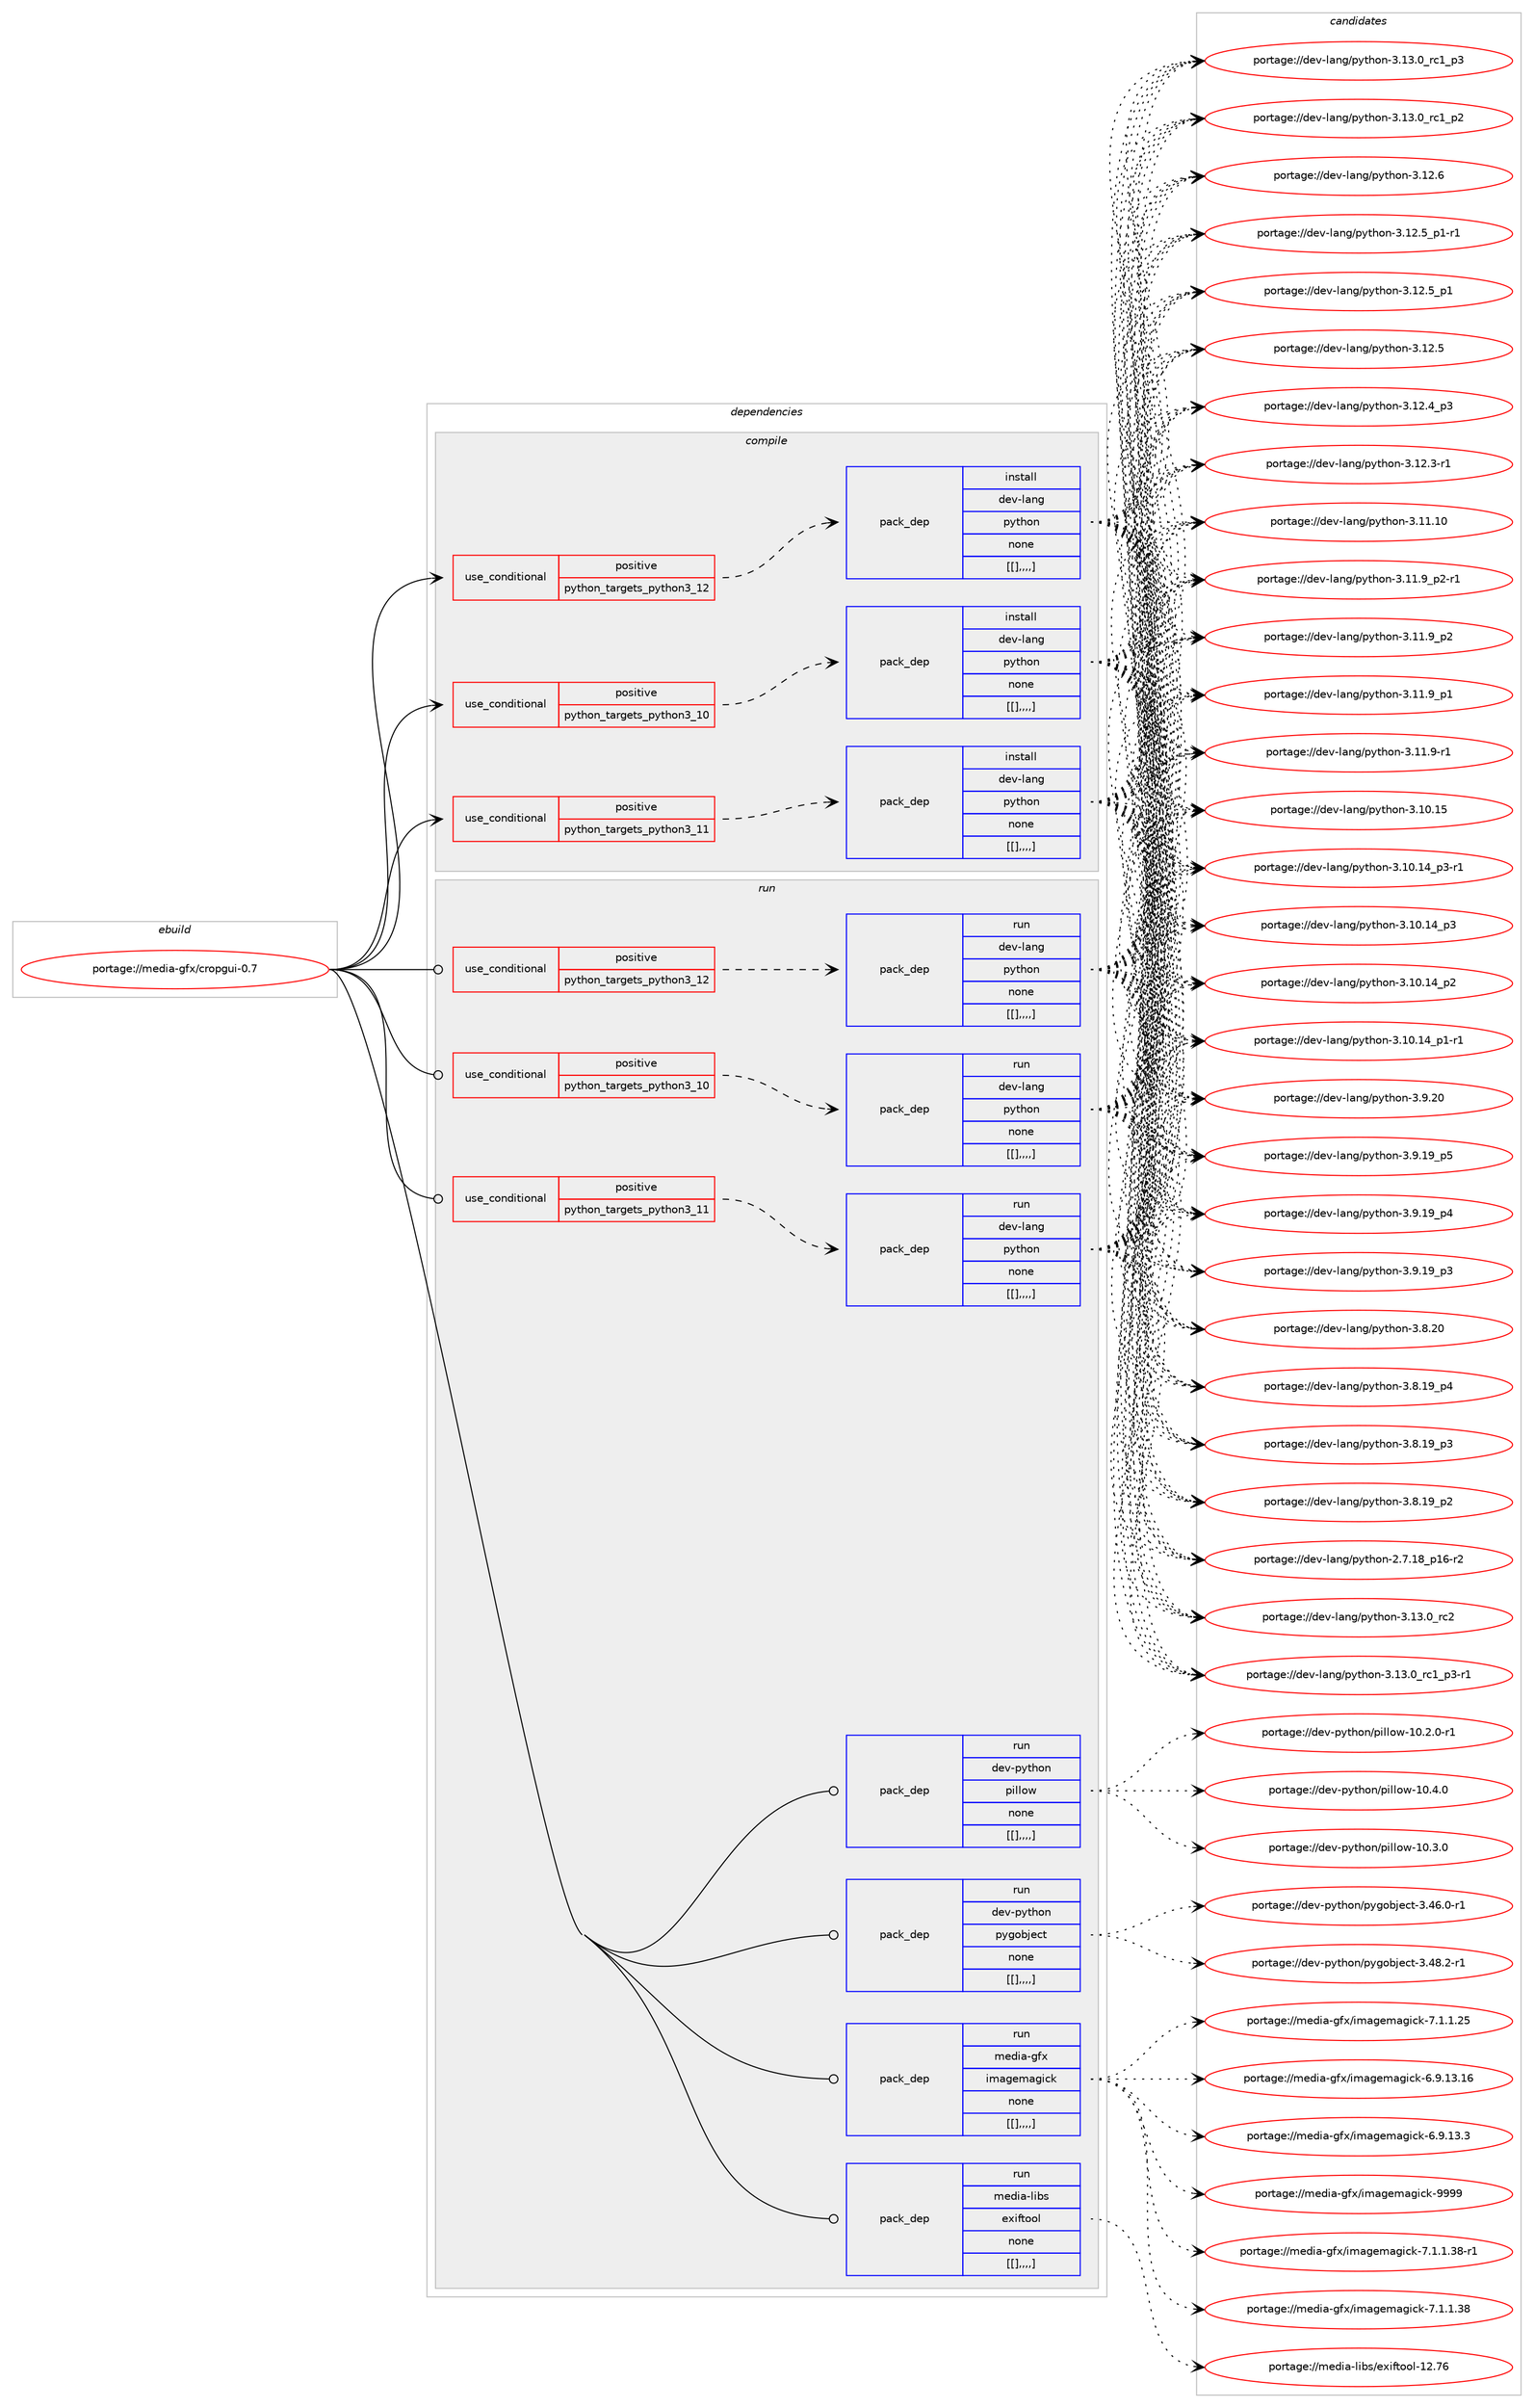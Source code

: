 digraph prolog {

# *************
# Graph options
# *************

newrank=true;
concentrate=true;
compound=true;
graph [rankdir=LR,fontname=Helvetica,fontsize=10,ranksep=1.5];#, ranksep=2.5, nodesep=0.2];
edge  [arrowhead=vee];
node  [fontname=Helvetica,fontsize=10];

# **********
# The ebuild
# **********

subgraph cluster_leftcol {
color=gray;
label=<<i>ebuild</i>>;
id [label="portage://media-gfx/cropgui-0.7", color=red, width=4, href="../media-gfx/cropgui-0.7.svg"];
}

# ****************
# The dependencies
# ****************

subgraph cluster_midcol {
color=gray;
label=<<i>dependencies</i>>;
subgraph cluster_compile {
fillcolor="#eeeeee";
style=filled;
label=<<i>compile</i>>;
subgraph cond74816 {
dependency300315 [label=<<TABLE BORDER="0" CELLBORDER="1" CELLSPACING="0" CELLPADDING="4"><TR><TD ROWSPAN="3" CELLPADDING="10">use_conditional</TD></TR><TR><TD>positive</TD></TR><TR><TD>python_targets_python3_10</TD></TR></TABLE>>, shape=none, color=red];
subgraph pack223018 {
dependency300316 [label=<<TABLE BORDER="0" CELLBORDER="1" CELLSPACING="0" CELLPADDING="4" WIDTH="220"><TR><TD ROWSPAN="6" CELLPADDING="30">pack_dep</TD></TR><TR><TD WIDTH="110">install</TD></TR><TR><TD>dev-lang</TD></TR><TR><TD>python</TD></TR><TR><TD>none</TD></TR><TR><TD>[[],,,,]</TD></TR></TABLE>>, shape=none, color=blue];
}
dependency300315:e -> dependency300316:w [weight=20,style="dashed",arrowhead="vee"];
}
id:e -> dependency300315:w [weight=20,style="solid",arrowhead="vee"];
subgraph cond74817 {
dependency300317 [label=<<TABLE BORDER="0" CELLBORDER="1" CELLSPACING="0" CELLPADDING="4"><TR><TD ROWSPAN="3" CELLPADDING="10">use_conditional</TD></TR><TR><TD>positive</TD></TR><TR><TD>python_targets_python3_11</TD></TR></TABLE>>, shape=none, color=red];
subgraph pack223019 {
dependency300318 [label=<<TABLE BORDER="0" CELLBORDER="1" CELLSPACING="0" CELLPADDING="4" WIDTH="220"><TR><TD ROWSPAN="6" CELLPADDING="30">pack_dep</TD></TR><TR><TD WIDTH="110">install</TD></TR><TR><TD>dev-lang</TD></TR><TR><TD>python</TD></TR><TR><TD>none</TD></TR><TR><TD>[[],,,,]</TD></TR></TABLE>>, shape=none, color=blue];
}
dependency300317:e -> dependency300318:w [weight=20,style="dashed",arrowhead="vee"];
}
id:e -> dependency300317:w [weight=20,style="solid",arrowhead="vee"];
subgraph cond74818 {
dependency300319 [label=<<TABLE BORDER="0" CELLBORDER="1" CELLSPACING="0" CELLPADDING="4"><TR><TD ROWSPAN="3" CELLPADDING="10">use_conditional</TD></TR><TR><TD>positive</TD></TR><TR><TD>python_targets_python3_12</TD></TR></TABLE>>, shape=none, color=red];
subgraph pack223020 {
dependency300320 [label=<<TABLE BORDER="0" CELLBORDER="1" CELLSPACING="0" CELLPADDING="4" WIDTH="220"><TR><TD ROWSPAN="6" CELLPADDING="30">pack_dep</TD></TR><TR><TD WIDTH="110">install</TD></TR><TR><TD>dev-lang</TD></TR><TR><TD>python</TD></TR><TR><TD>none</TD></TR><TR><TD>[[],,,,]</TD></TR></TABLE>>, shape=none, color=blue];
}
dependency300319:e -> dependency300320:w [weight=20,style="dashed",arrowhead="vee"];
}
id:e -> dependency300319:w [weight=20,style="solid",arrowhead="vee"];
}
subgraph cluster_compileandrun {
fillcolor="#eeeeee";
style=filled;
label=<<i>compile and run</i>>;
}
subgraph cluster_run {
fillcolor="#eeeeee";
style=filled;
label=<<i>run</i>>;
subgraph cond74819 {
dependency300321 [label=<<TABLE BORDER="0" CELLBORDER="1" CELLSPACING="0" CELLPADDING="4"><TR><TD ROWSPAN="3" CELLPADDING="10">use_conditional</TD></TR><TR><TD>positive</TD></TR><TR><TD>python_targets_python3_10</TD></TR></TABLE>>, shape=none, color=red];
subgraph pack223021 {
dependency300322 [label=<<TABLE BORDER="0" CELLBORDER="1" CELLSPACING="0" CELLPADDING="4" WIDTH="220"><TR><TD ROWSPAN="6" CELLPADDING="30">pack_dep</TD></TR><TR><TD WIDTH="110">run</TD></TR><TR><TD>dev-lang</TD></TR><TR><TD>python</TD></TR><TR><TD>none</TD></TR><TR><TD>[[],,,,]</TD></TR></TABLE>>, shape=none, color=blue];
}
dependency300321:e -> dependency300322:w [weight=20,style="dashed",arrowhead="vee"];
}
id:e -> dependency300321:w [weight=20,style="solid",arrowhead="odot"];
subgraph cond74820 {
dependency300323 [label=<<TABLE BORDER="0" CELLBORDER="1" CELLSPACING="0" CELLPADDING="4"><TR><TD ROWSPAN="3" CELLPADDING="10">use_conditional</TD></TR><TR><TD>positive</TD></TR><TR><TD>python_targets_python3_11</TD></TR></TABLE>>, shape=none, color=red];
subgraph pack223022 {
dependency300324 [label=<<TABLE BORDER="0" CELLBORDER="1" CELLSPACING="0" CELLPADDING="4" WIDTH="220"><TR><TD ROWSPAN="6" CELLPADDING="30">pack_dep</TD></TR><TR><TD WIDTH="110">run</TD></TR><TR><TD>dev-lang</TD></TR><TR><TD>python</TD></TR><TR><TD>none</TD></TR><TR><TD>[[],,,,]</TD></TR></TABLE>>, shape=none, color=blue];
}
dependency300323:e -> dependency300324:w [weight=20,style="dashed",arrowhead="vee"];
}
id:e -> dependency300323:w [weight=20,style="solid",arrowhead="odot"];
subgraph cond74821 {
dependency300325 [label=<<TABLE BORDER="0" CELLBORDER="1" CELLSPACING="0" CELLPADDING="4"><TR><TD ROWSPAN="3" CELLPADDING="10">use_conditional</TD></TR><TR><TD>positive</TD></TR><TR><TD>python_targets_python3_12</TD></TR></TABLE>>, shape=none, color=red];
subgraph pack223023 {
dependency300326 [label=<<TABLE BORDER="0" CELLBORDER="1" CELLSPACING="0" CELLPADDING="4" WIDTH="220"><TR><TD ROWSPAN="6" CELLPADDING="30">pack_dep</TD></TR><TR><TD WIDTH="110">run</TD></TR><TR><TD>dev-lang</TD></TR><TR><TD>python</TD></TR><TR><TD>none</TD></TR><TR><TD>[[],,,,]</TD></TR></TABLE>>, shape=none, color=blue];
}
dependency300325:e -> dependency300326:w [weight=20,style="dashed",arrowhead="vee"];
}
id:e -> dependency300325:w [weight=20,style="solid",arrowhead="odot"];
subgraph pack223024 {
dependency300327 [label=<<TABLE BORDER="0" CELLBORDER="1" CELLSPACING="0" CELLPADDING="4" WIDTH="220"><TR><TD ROWSPAN="6" CELLPADDING="30">pack_dep</TD></TR><TR><TD WIDTH="110">run</TD></TR><TR><TD>dev-python</TD></TR><TR><TD>pillow</TD></TR><TR><TD>none</TD></TR><TR><TD>[[],,,,]</TD></TR></TABLE>>, shape=none, color=blue];
}
id:e -> dependency300327:w [weight=20,style="solid",arrowhead="odot"];
subgraph pack223025 {
dependency300328 [label=<<TABLE BORDER="0" CELLBORDER="1" CELLSPACING="0" CELLPADDING="4" WIDTH="220"><TR><TD ROWSPAN="6" CELLPADDING="30">pack_dep</TD></TR><TR><TD WIDTH="110">run</TD></TR><TR><TD>dev-python</TD></TR><TR><TD>pygobject</TD></TR><TR><TD>none</TD></TR><TR><TD>[[],,,,]</TD></TR></TABLE>>, shape=none, color=blue];
}
id:e -> dependency300328:w [weight=20,style="solid",arrowhead="odot"];
subgraph pack223026 {
dependency300329 [label=<<TABLE BORDER="0" CELLBORDER="1" CELLSPACING="0" CELLPADDING="4" WIDTH="220"><TR><TD ROWSPAN="6" CELLPADDING="30">pack_dep</TD></TR><TR><TD WIDTH="110">run</TD></TR><TR><TD>media-gfx</TD></TR><TR><TD>imagemagick</TD></TR><TR><TD>none</TD></TR><TR><TD>[[],,,,]</TD></TR></TABLE>>, shape=none, color=blue];
}
id:e -> dependency300329:w [weight=20,style="solid",arrowhead="odot"];
subgraph pack223027 {
dependency300330 [label=<<TABLE BORDER="0" CELLBORDER="1" CELLSPACING="0" CELLPADDING="4" WIDTH="220"><TR><TD ROWSPAN="6" CELLPADDING="30">pack_dep</TD></TR><TR><TD WIDTH="110">run</TD></TR><TR><TD>media-libs</TD></TR><TR><TD>exiftool</TD></TR><TR><TD>none</TD></TR><TR><TD>[[],,,,]</TD></TR></TABLE>>, shape=none, color=blue];
}
id:e -> dependency300330:w [weight=20,style="solid",arrowhead="odot"];
}
}

# **************
# The candidates
# **************

subgraph cluster_choices {
rank=same;
color=gray;
label=<<i>candidates</i>>;

subgraph choice223018 {
color=black;
nodesep=1;
choice10010111845108971101034711212111610411111045514649514648951149950 [label="portage://dev-lang/python-3.13.0_rc2", color=red, width=4,href="../dev-lang/python-3.13.0_rc2.svg"];
choice1001011184510897110103471121211161041111104551464951464895114994995112514511449 [label="portage://dev-lang/python-3.13.0_rc1_p3-r1", color=red, width=4,href="../dev-lang/python-3.13.0_rc1_p3-r1.svg"];
choice100101118451089711010347112121116104111110455146495146489511499499511251 [label="portage://dev-lang/python-3.13.0_rc1_p3", color=red, width=4,href="../dev-lang/python-3.13.0_rc1_p3.svg"];
choice100101118451089711010347112121116104111110455146495146489511499499511250 [label="portage://dev-lang/python-3.13.0_rc1_p2", color=red, width=4,href="../dev-lang/python-3.13.0_rc1_p2.svg"];
choice10010111845108971101034711212111610411111045514649504654 [label="portage://dev-lang/python-3.12.6", color=red, width=4,href="../dev-lang/python-3.12.6.svg"];
choice1001011184510897110103471121211161041111104551464950465395112494511449 [label="portage://dev-lang/python-3.12.5_p1-r1", color=red, width=4,href="../dev-lang/python-3.12.5_p1-r1.svg"];
choice100101118451089711010347112121116104111110455146495046539511249 [label="portage://dev-lang/python-3.12.5_p1", color=red, width=4,href="../dev-lang/python-3.12.5_p1.svg"];
choice10010111845108971101034711212111610411111045514649504653 [label="portage://dev-lang/python-3.12.5", color=red, width=4,href="../dev-lang/python-3.12.5.svg"];
choice100101118451089711010347112121116104111110455146495046529511251 [label="portage://dev-lang/python-3.12.4_p3", color=red, width=4,href="../dev-lang/python-3.12.4_p3.svg"];
choice100101118451089711010347112121116104111110455146495046514511449 [label="portage://dev-lang/python-3.12.3-r1", color=red, width=4,href="../dev-lang/python-3.12.3-r1.svg"];
choice1001011184510897110103471121211161041111104551464949464948 [label="portage://dev-lang/python-3.11.10", color=red, width=4,href="../dev-lang/python-3.11.10.svg"];
choice1001011184510897110103471121211161041111104551464949465795112504511449 [label="portage://dev-lang/python-3.11.9_p2-r1", color=red, width=4,href="../dev-lang/python-3.11.9_p2-r1.svg"];
choice100101118451089711010347112121116104111110455146494946579511250 [label="portage://dev-lang/python-3.11.9_p2", color=red, width=4,href="../dev-lang/python-3.11.9_p2.svg"];
choice100101118451089711010347112121116104111110455146494946579511249 [label="portage://dev-lang/python-3.11.9_p1", color=red, width=4,href="../dev-lang/python-3.11.9_p1.svg"];
choice100101118451089711010347112121116104111110455146494946574511449 [label="portage://dev-lang/python-3.11.9-r1", color=red, width=4,href="../dev-lang/python-3.11.9-r1.svg"];
choice1001011184510897110103471121211161041111104551464948464953 [label="portage://dev-lang/python-3.10.15", color=red, width=4,href="../dev-lang/python-3.10.15.svg"];
choice100101118451089711010347112121116104111110455146494846495295112514511449 [label="portage://dev-lang/python-3.10.14_p3-r1", color=red, width=4,href="../dev-lang/python-3.10.14_p3-r1.svg"];
choice10010111845108971101034711212111610411111045514649484649529511251 [label="portage://dev-lang/python-3.10.14_p3", color=red, width=4,href="../dev-lang/python-3.10.14_p3.svg"];
choice10010111845108971101034711212111610411111045514649484649529511250 [label="portage://dev-lang/python-3.10.14_p2", color=red, width=4,href="../dev-lang/python-3.10.14_p2.svg"];
choice100101118451089711010347112121116104111110455146494846495295112494511449 [label="portage://dev-lang/python-3.10.14_p1-r1", color=red, width=4,href="../dev-lang/python-3.10.14_p1-r1.svg"];
choice10010111845108971101034711212111610411111045514657465048 [label="portage://dev-lang/python-3.9.20", color=red, width=4,href="../dev-lang/python-3.9.20.svg"];
choice100101118451089711010347112121116104111110455146574649579511253 [label="portage://dev-lang/python-3.9.19_p5", color=red, width=4,href="../dev-lang/python-3.9.19_p5.svg"];
choice100101118451089711010347112121116104111110455146574649579511252 [label="portage://dev-lang/python-3.9.19_p4", color=red, width=4,href="../dev-lang/python-3.9.19_p4.svg"];
choice100101118451089711010347112121116104111110455146574649579511251 [label="portage://dev-lang/python-3.9.19_p3", color=red, width=4,href="../dev-lang/python-3.9.19_p3.svg"];
choice10010111845108971101034711212111610411111045514656465048 [label="portage://dev-lang/python-3.8.20", color=red, width=4,href="../dev-lang/python-3.8.20.svg"];
choice100101118451089711010347112121116104111110455146564649579511252 [label="portage://dev-lang/python-3.8.19_p4", color=red, width=4,href="../dev-lang/python-3.8.19_p4.svg"];
choice100101118451089711010347112121116104111110455146564649579511251 [label="portage://dev-lang/python-3.8.19_p3", color=red, width=4,href="../dev-lang/python-3.8.19_p3.svg"];
choice100101118451089711010347112121116104111110455146564649579511250 [label="portage://dev-lang/python-3.8.19_p2", color=red, width=4,href="../dev-lang/python-3.8.19_p2.svg"];
choice100101118451089711010347112121116104111110455046554649569511249544511450 [label="portage://dev-lang/python-2.7.18_p16-r2", color=red, width=4,href="../dev-lang/python-2.7.18_p16-r2.svg"];
dependency300316:e -> choice10010111845108971101034711212111610411111045514649514648951149950:w [style=dotted,weight="100"];
dependency300316:e -> choice1001011184510897110103471121211161041111104551464951464895114994995112514511449:w [style=dotted,weight="100"];
dependency300316:e -> choice100101118451089711010347112121116104111110455146495146489511499499511251:w [style=dotted,weight="100"];
dependency300316:e -> choice100101118451089711010347112121116104111110455146495146489511499499511250:w [style=dotted,weight="100"];
dependency300316:e -> choice10010111845108971101034711212111610411111045514649504654:w [style=dotted,weight="100"];
dependency300316:e -> choice1001011184510897110103471121211161041111104551464950465395112494511449:w [style=dotted,weight="100"];
dependency300316:e -> choice100101118451089711010347112121116104111110455146495046539511249:w [style=dotted,weight="100"];
dependency300316:e -> choice10010111845108971101034711212111610411111045514649504653:w [style=dotted,weight="100"];
dependency300316:e -> choice100101118451089711010347112121116104111110455146495046529511251:w [style=dotted,weight="100"];
dependency300316:e -> choice100101118451089711010347112121116104111110455146495046514511449:w [style=dotted,weight="100"];
dependency300316:e -> choice1001011184510897110103471121211161041111104551464949464948:w [style=dotted,weight="100"];
dependency300316:e -> choice1001011184510897110103471121211161041111104551464949465795112504511449:w [style=dotted,weight="100"];
dependency300316:e -> choice100101118451089711010347112121116104111110455146494946579511250:w [style=dotted,weight="100"];
dependency300316:e -> choice100101118451089711010347112121116104111110455146494946579511249:w [style=dotted,weight="100"];
dependency300316:e -> choice100101118451089711010347112121116104111110455146494946574511449:w [style=dotted,weight="100"];
dependency300316:e -> choice1001011184510897110103471121211161041111104551464948464953:w [style=dotted,weight="100"];
dependency300316:e -> choice100101118451089711010347112121116104111110455146494846495295112514511449:w [style=dotted,weight="100"];
dependency300316:e -> choice10010111845108971101034711212111610411111045514649484649529511251:w [style=dotted,weight="100"];
dependency300316:e -> choice10010111845108971101034711212111610411111045514649484649529511250:w [style=dotted,weight="100"];
dependency300316:e -> choice100101118451089711010347112121116104111110455146494846495295112494511449:w [style=dotted,weight="100"];
dependency300316:e -> choice10010111845108971101034711212111610411111045514657465048:w [style=dotted,weight="100"];
dependency300316:e -> choice100101118451089711010347112121116104111110455146574649579511253:w [style=dotted,weight="100"];
dependency300316:e -> choice100101118451089711010347112121116104111110455146574649579511252:w [style=dotted,weight="100"];
dependency300316:e -> choice100101118451089711010347112121116104111110455146574649579511251:w [style=dotted,weight="100"];
dependency300316:e -> choice10010111845108971101034711212111610411111045514656465048:w [style=dotted,weight="100"];
dependency300316:e -> choice100101118451089711010347112121116104111110455146564649579511252:w [style=dotted,weight="100"];
dependency300316:e -> choice100101118451089711010347112121116104111110455146564649579511251:w [style=dotted,weight="100"];
dependency300316:e -> choice100101118451089711010347112121116104111110455146564649579511250:w [style=dotted,weight="100"];
dependency300316:e -> choice100101118451089711010347112121116104111110455046554649569511249544511450:w [style=dotted,weight="100"];
}
subgraph choice223019 {
color=black;
nodesep=1;
choice10010111845108971101034711212111610411111045514649514648951149950 [label="portage://dev-lang/python-3.13.0_rc2", color=red, width=4,href="../dev-lang/python-3.13.0_rc2.svg"];
choice1001011184510897110103471121211161041111104551464951464895114994995112514511449 [label="portage://dev-lang/python-3.13.0_rc1_p3-r1", color=red, width=4,href="../dev-lang/python-3.13.0_rc1_p3-r1.svg"];
choice100101118451089711010347112121116104111110455146495146489511499499511251 [label="portage://dev-lang/python-3.13.0_rc1_p3", color=red, width=4,href="../dev-lang/python-3.13.0_rc1_p3.svg"];
choice100101118451089711010347112121116104111110455146495146489511499499511250 [label="portage://dev-lang/python-3.13.0_rc1_p2", color=red, width=4,href="../dev-lang/python-3.13.0_rc1_p2.svg"];
choice10010111845108971101034711212111610411111045514649504654 [label="portage://dev-lang/python-3.12.6", color=red, width=4,href="../dev-lang/python-3.12.6.svg"];
choice1001011184510897110103471121211161041111104551464950465395112494511449 [label="portage://dev-lang/python-3.12.5_p1-r1", color=red, width=4,href="../dev-lang/python-3.12.5_p1-r1.svg"];
choice100101118451089711010347112121116104111110455146495046539511249 [label="portage://dev-lang/python-3.12.5_p1", color=red, width=4,href="../dev-lang/python-3.12.5_p1.svg"];
choice10010111845108971101034711212111610411111045514649504653 [label="portage://dev-lang/python-3.12.5", color=red, width=4,href="../dev-lang/python-3.12.5.svg"];
choice100101118451089711010347112121116104111110455146495046529511251 [label="portage://dev-lang/python-3.12.4_p3", color=red, width=4,href="../dev-lang/python-3.12.4_p3.svg"];
choice100101118451089711010347112121116104111110455146495046514511449 [label="portage://dev-lang/python-3.12.3-r1", color=red, width=4,href="../dev-lang/python-3.12.3-r1.svg"];
choice1001011184510897110103471121211161041111104551464949464948 [label="portage://dev-lang/python-3.11.10", color=red, width=4,href="../dev-lang/python-3.11.10.svg"];
choice1001011184510897110103471121211161041111104551464949465795112504511449 [label="portage://dev-lang/python-3.11.9_p2-r1", color=red, width=4,href="../dev-lang/python-3.11.9_p2-r1.svg"];
choice100101118451089711010347112121116104111110455146494946579511250 [label="portage://dev-lang/python-3.11.9_p2", color=red, width=4,href="../dev-lang/python-3.11.9_p2.svg"];
choice100101118451089711010347112121116104111110455146494946579511249 [label="portage://dev-lang/python-3.11.9_p1", color=red, width=4,href="../dev-lang/python-3.11.9_p1.svg"];
choice100101118451089711010347112121116104111110455146494946574511449 [label="portage://dev-lang/python-3.11.9-r1", color=red, width=4,href="../dev-lang/python-3.11.9-r1.svg"];
choice1001011184510897110103471121211161041111104551464948464953 [label="portage://dev-lang/python-3.10.15", color=red, width=4,href="../dev-lang/python-3.10.15.svg"];
choice100101118451089711010347112121116104111110455146494846495295112514511449 [label="portage://dev-lang/python-3.10.14_p3-r1", color=red, width=4,href="../dev-lang/python-3.10.14_p3-r1.svg"];
choice10010111845108971101034711212111610411111045514649484649529511251 [label="portage://dev-lang/python-3.10.14_p3", color=red, width=4,href="../dev-lang/python-3.10.14_p3.svg"];
choice10010111845108971101034711212111610411111045514649484649529511250 [label="portage://dev-lang/python-3.10.14_p2", color=red, width=4,href="../dev-lang/python-3.10.14_p2.svg"];
choice100101118451089711010347112121116104111110455146494846495295112494511449 [label="portage://dev-lang/python-3.10.14_p1-r1", color=red, width=4,href="../dev-lang/python-3.10.14_p1-r1.svg"];
choice10010111845108971101034711212111610411111045514657465048 [label="portage://dev-lang/python-3.9.20", color=red, width=4,href="../dev-lang/python-3.9.20.svg"];
choice100101118451089711010347112121116104111110455146574649579511253 [label="portage://dev-lang/python-3.9.19_p5", color=red, width=4,href="../dev-lang/python-3.9.19_p5.svg"];
choice100101118451089711010347112121116104111110455146574649579511252 [label="portage://dev-lang/python-3.9.19_p4", color=red, width=4,href="../dev-lang/python-3.9.19_p4.svg"];
choice100101118451089711010347112121116104111110455146574649579511251 [label="portage://dev-lang/python-3.9.19_p3", color=red, width=4,href="../dev-lang/python-3.9.19_p3.svg"];
choice10010111845108971101034711212111610411111045514656465048 [label="portage://dev-lang/python-3.8.20", color=red, width=4,href="../dev-lang/python-3.8.20.svg"];
choice100101118451089711010347112121116104111110455146564649579511252 [label="portage://dev-lang/python-3.8.19_p4", color=red, width=4,href="../dev-lang/python-3.8.19_p4.svg"];
choice100101118451089711010347112121116104111110455146564649579511251 [label="portage://dev-lang/python-3.8.19_p3", color=red, width=4,href="../dev-lang/python-3.8.19_p3.svg"];
choice100101118451089711010347112121116104111110455146564649579511250 [label="portage://dev-lang/python-3.8.19_p2", color=red, width=4,href="../dev-lang/python-3.8.19_p2.svg"];
choice100101118451089711010347112121116104111110455046554649569511249544511450 [label="portage://dev-lang/python-2.7.18_p16-r2", color=red, width=4,href="../dev-lang/python-2.7.18_p16-r2.svg"];
dependency300318:e -> choice10010111845108971101034711212111610411111045514649514648951149950:w [style=dotted,weight="100"];
dependency300318:e -> choice1001011184510897110103471121211161041111104551464951464895114994995112514511449:w [style=dotted,weight="100"];
dependency300318:e -> choice100101118451089711010347112121116104111110455146495146489511499499511251:w [style=dotted,weight="100"];
dependency300318:e -> choice100101118451089711010347112121116104111110455146495146489511499499511250:w [style=dotted,weight="100"];
dependency300318:e -> choice10010111845108971101034711212111610411111045514649504654:w [style=dotted,weight="100"];
dependency300318:e -> choice1001011184510897110103471121211161041111104551464950465395112494511449:w [style=dotted,weight="100"];
dependency300318:e -> choice100101118451089711010347112121116104111110455146495046539511249:w [style=dotted,weight="100"];
dependency300318:e -> choice10010111845108971101034711212111610411111045514649504653:w [style=dotted,weight="100"];
dependency300318:e -> choice100101118451089711010347112121116104111110455146495046529511251:w [style=dotted,weight="100"];
dependency300318:e -> choice100101118451089711010347112121116104111110455146495046514511449:w [style=dotted,weight="100"];
dependency300318:e -> choice1001011184510897110103471121211161041111104551464949464948:w [style=dotted,weight="100"];
dependency300318:e -> choice1001011184510897110103471121211161041111104551464949465795112504511449:w [style=dotted,weight="100"];
dependency300318:e -> choice100101118451089711010347112121116104111110455146494946579511250:w [style=dotted,weight="100"];
dependency300318:e -> choice100101118451089711010347112121116104111110455146494946579511249:w [style=dotted,weight="100"];
dependency300318:e -> choice100101118451089711010347112121116104111110455146494946574511449:w [style=dotted,weight="100"];
dependency300318:e -> choice1001011184510897110103471121211161041111104551464948464953:w [style=dotted,weight="100"];
dependency300318:e -> choice100101118451089711010347112121116104111110455146494846495295112514511449:w [style=dotted,weight="100"];
dependency300318:e -> choice10010111845108971101034711212111610411111045514649484649529511251:w [style=dotted,weight="100"];
dependency300318:e -> choice10010111845108971101034711212111610411111045514649484649529511250:w [style=dotted,weight="100"];
dependency300318:e -> choice100101118451089711010347112121116104111110455146494846495295112494511449:w [style=dotted,weight="100"];
dependency300318:e -> choice10010111845108971101034711212111610411111045514657465048:w [style=dotted,weight="100"];
dependency300318:e -> choice100101118451089711010347112121116104111110455146574649579511253:w [style=dotted,weight="100"];
dependency300318:e -> choice100101118451089711010347112121116104111110455146574649579511252:w [style=dotted,weight="100"];
dependency300318:e -> choice100101118451089711010347112121116104111110455146574649579511251:w [style=dotted,weight="100"];
dependency300318:e -> choice10010111845108971101034711212111610411111045514656465048:w [style=dotted,weight="100"];
dependency300318:e -> choice100101118451089711010347112121116104111110455146564649579511252:w [style=dotted,weight="100"];
dependency300318:e -> choice100101118451089711010347112121116104111110455146564649579511251:w [style=dotted,weight="100"];
dependency300318:e -> choice100101118451089711010347112121116104111110455146564649579511250:w [style=dotted,weight="100"];
dependency300318:e -> choice100101118451089711010347112121116104111110455046554649569511249544511450:w [style=dotted,weight="100"];
}
subgraph choice223020 {
color=black;
nodesep=1;
choice10010111845108971101034711212111610411111045514649514648951149950 [label="portage://dev-lang/python-3.13.0_rc2", color=red, width=4,href="../dev-lang/python-3.13.0_rc2.svg"];
choice1001011184510897110103471121211161041111104551464951464895114994995112514511449 [label="portage://dev-lang/python-3.13.0_rc1_p3-r1", color=red, width=4,href="../dev-lang/python-3.13.0_rc1_p3-r1.svg"];
choice100101118451089711010347112121116104111110455146495146489511499499511251 [label="portage://dev-lang/python-3.13.0_rc1_p3", color=red, width=4,href="../dev-lang/python-3.13.0_rc1_p3.svg"];
choice100101118451089711010347112121116104111110455146495146489511499499511250 [label="portage://dev-lang/python-3.13.0_rc1_p2", color=red, width=4,href="../dev-lang/python-3.13.0_rc1_p2.svg"];
choice10010111845108971101034711212111610411111045514649504654 [label="portage://dev-lang/python-3.12.6", color=red, width=4,href="../dev-lang/python-3.12.6.svg"];
choice1001011184510897110103471121211161041111104551464950465395112494511449 [label="portage://dev-lang/python-3.12.5_p1-r1", color=red, width=4,href="../dev-lang/python-3.12.5_p1-r1.svg"];
choice100101118451089711010347112121116104111110455146495046539511249 [label="portage://dev-lang/python-3.12.5_p1", color=red, width=4,href="../dev-lang/python-3.12.5_p1.svg"];
choice10010111845108971101034711212111610411111045514649504653 [label="portage://dev-lang/python-3.12.5", color=red, width=4,href="../dev-lang/python-3.12.5.svg"];
choice100101118451089711010347112121116104111110455146495046529511251 [label="portage://dev-lang/python-3.12.4_p3", color=red, width=4,href="../dev-lang/python-3.12.4_p3.svg"];
choice100101118451089711010347112121116104111110455146495046514511449 [label="portage://dev-lang/python-3.12.3-r1", color=red, width=4,href="../dev-lang/python-3.12.3-r1.svg"];
choice1001011184510897110103471121211161041111104551464949464948 [label="portage://dev-lang/python-3.11.10", color=red, width=4,href="../dev-lang/python-3.11.10.svg"];
choice1001011184510897110103471121211161041111104551464949465795112504511449 [label="portage://dev-lang/python-3.11.9_p2-r1", color=red, width=4,href="../dev-lang/python-3.11.9_p2-r1.svg"];
choice100101118451089711010347112121116104111110455146494946579511250 [label="portage://dev-lang/python-3.11.9_p2", color=red, width=4,href="../dev-lang/python-3.11.9_p2.svg"];
choice100101118451089711010347112121116104111110455146494946579511249 [label="portage://dev-lang/python-3.11.9_p1", color=red, width=4,href="../dev-lang/python-3.11.9_p1.svg"];
choice100101118451089711010347112121116104111110455146494946574511449 [label="portage://dev-lang/python-3.11.9-r1", color=red, width=4,href="../dev-lang/python-3.11.9-r1.svg"];
choice1001011184510897110103471121211161041111104551464948464953 [label="portage://dev-lang/python-3.10.15", color=red, width=4,href="../dev-lang/python-3.10.15.svg"];
choice100101118451089711010347112121116104111110455146494846495295112514511449 [label="portage://dev-lang/python-3.10.14_p3-r1", color=red, width=4,href="../dev-lang/python-3.10.14_p3-r1.svg"];
choice10010111845108971101034711212111610411111045514649484649529511251 [label="portage://dev-lang/python-3.10.14_p3", color=red, width=4,href="../dev-lang/python-3.10.14_p3.svg"];
choice10010111845108971101034711212111610411111045514649484649529511250 [label="portage://dev-lang/python-3.10.14_p2", color=red, width=4,href="../dev-lang/python-3.10.14_p2.svg"];
choice100101118451089711010347112121116104111110455146494846495295112494511449 [label="portage://dev-lang/python-3.10.14_p1-r1", color=red, width=4,href="../dev-lang/python-3.10.14_p1-r1.svg"];
choice10010111845108971101034711212111610411111045514657465048 [label="portage://dev-lang/python-3.9.20", color=red, width=4,href="../dev-lang/python-3.9.20.svg"];
choice100101118451089711010347112121116104111110455146574649579511253 [label="portage://dev-lang/python-3.9.19_p5", color=red, width=4,href="../dev-lang/python-3.9.19_p5.svg"];
choice100101118451089711010347112121116104111110455146574649579511252 [label="portage://dev-lang/python-3.9.19_p4", color=red, width=4,href="../dev-lang/python-3.9.19_p4.svg"];
choice100101118451089711010347112121116104111110455146574649579511251 [label="portage://dev-lang/python-3.9.19_p3", color=red, width=4,href="../dev-lang/python-3.9.19_p3.svg"];
choice10010111845108971101034711212111610411111045514656465048 [label="portage://dev-lang/python-3.8.20", color=red, width=4,href="../dev-lang/python-3.8.20.svg"];
choice100101118451089711010347112121116104111110455146564649579511252 [label="portage://dev-lang/python-3.8.19_p4", color=red, width=4,href="../dev-lang/python-3.8.19_p4.svg"];
choice100101118451089711010347112121116104111110455146564649579511251 [label="portage://dev-lang/python-3.8.19_p3", color=red, width=4,href="../dev-lang/python-3.8.19_p3.svg"];
choice100101118451089711010347112121116104111110455146564649579511250 [label="portage://dev-lang/python-3.8.19_p2", color=red, width=4,href="../dev-lang/python-3.8.19_p2.svg"];
choice100101118451089711010347112121116104111110455046554649569511249544511450 [label="portage://dev-lang/python-2.7.18_p16-r2", color=red, width=4,href="../dev-lang/python-2.7.18_p16-r2.svg"];
dependency300320:e -> choice10010111845108971101034711212111610411111045514649514648951149950:w [style=dotted,weight="100"];
dependency300320:e -> choice1001011184510897110103471121211161041111104551464951464895114994995112514511449:w [style=dotted,weight="100"];
dependency300320:e -> choice100101118451089711010347112121116104111110455146495146489511499499511251:w [style=dotted,weight="100"];
dependency300320:e -> choice100101118451089711010347112121116104111110455146495146489511499499511250:w [style=dotted,weight="100"];
dependency300320:e -> choice10010111845108971101034711212111610411111045514649504654:w [style=dotted,weight="100"];
dependency300320:e -> choice1001011184510897110103471121211161041111104551464950465395112494511449:w [style=dotted,weight="100"];
dependency300320:e -> choice100101118451089711010347112121116104111110455146495046539511249:w [style=dotted,weight="100"];
dependency300320:e -> choice10010111845108971101034711212111610411111045514649504653:w [style=dotted,weight="100"];
dependency300320:e -> choice100101118451089711010347112121116104111110455146495046529511251:w [style=dotted,weight="100"];
dependency300320:e -> choice100101118451089711010347112121116104111110455146495046514511449:w [style=dotted,weight="100"];
dependency300320:e -> choice1001011184510897110103471121211161041111104551464949464948:w [style=dotted,weight="100"];
dependency300320:e -> choice1001011184510897110103471121211161041111104551464949465795112504511449:w [style=dotted,weight="100"];
dependency300320:e -> choice100101118451089711010347112121116104111110455146494946579511250:w [style=dotted,weight="100"];
dependency300320:e -> choice100101118451089711010347112121116104111110455146494946579511249:w [style=dotted,weight="100"];
dependency300320:e -> choice100101118451089711010347112121116104111110455146494946574511449:w [style=dotted,weight="100"];
dependency300320:e -> choice1001011184510897110103471121211161041111104551464948464953:w [style=dotted,weight="100"];
dependency300320:e -> choice100101118451089711010347112121116104111110455146494846495295112514511449:w [style=dotted,weight="100"];
dependency300320:e -> choice10010111845108971101034711212111610411111045514649484649529511251:w [style=dotted,weight="100"];
dependency300320:e -> choice10010111845108971101034711212111610411111045514649484649529511250:w [style=dotted,weight="100"];
dependency300320:e -> choice100101118451089711010347112121116104111110455146494846495295112494511449:w [style=dotted,weight="100"];
dependency300320:e -> choice10010111845108971101034711212111610411111045514657465048:w [style=dotted,weight="100"];
dependency300320:e -> choice100101118451089711010347112121116104111110455146574649579511253:w [style=dotted,weight="100"];
dependency300320:e -> choice100101118451089711010347112121116104111110455146574649579511252:w [style=dotted,weight="100"];
dependency300320:e -> choice100101118451089711010347112121116104111110455146574649579511251:w [style=dotted,weight="100"];
dependency300320:e -> choice10010111845108971101034711212111610411111045514656465048:w [style=dotted,weight="100"];
dependency300320:e -> choice100101118451089711010347112121116104111110455146564649579511252:w [style=dotted,weight="100"];
dependency300320:e -> choice100101118451089711010347112121116104111110455146564649579511251:w [style=dotted,weight="100"];
dependency300320:e -> choice100101118451089711010347112121116104111110455146564649579511250:w [style=dotted,weight="100"];
dependency300320:e -> choice100101118451089711010347112121116104111110455046554649569511249544511450:w [style=dotted,weight="100"];
}
subgraph choice223021 {
color=black;
nodesep=1;
choice10010111845108971101034711212111610411111045514649514648951149950 [label="portage://dev-lang/python-3.13.0_rc2", color=red, width=4,href="../dev-lang/python-3.13.0_rc2.svg"];
choice1001011184510897110103471121211161041111104551464951464895114994995112514511449 [label="portage://dev-lang/python-3.13.0_rc1_p3-r1", color=red, width=4,href="../dev-lang/python-3.13.0_rc1_p3-r1.svg"];
choice100101118451089711010347112121116104111110455146495146489511499499511251 [label="portage://dev-lang/python-3.13.0_rc1_p3", color=red, width=4,href="../dev-lang/python-3.13.0_rc1_p3.svg"];
choice100101118451089711010347112121116104111110455146495146489511499499511250 [label="portage://dev-lang/python-3.13.0_rc1_p2", color=red, width=4,href="../dev-lang/python-3.13.0_rc1_p2.svg"];
choice10010111845108971101034711212111610411111045514649504654 [label="portage://dev-lang/python-3.12.6", color=red, width=4,href="../dev-lang/python-3.12.6.svg"];
choice1001011184510897110103471121211161041111104551464950465395112494511449 [label="portage://dev-lang/python-3.12.5_p1-r1", color=red, width=4,href="../dev-lang/python-3.12.5_p1-r1.svg"];
choice100101118451089711010347112121116104111110455146495046539511249 [label="portage://dev-lang/python-3.12.5_p1", color=red, width=4,href="../dev-lang/python-3.12.5_p1.svg"];
choice10010111845108971101034711212111610411111045514649504653 [label="portage://dev-lang/python-3.12.5", color=red, width=4,href="../dev-lang/python-3.12.5.svg"];
choice100101118451089711010347112121116104111110455146495046529511251 [label="portage://dev-lang/python-3.12.4_p3", color=red, width=4,href="../dev-lang/python-3.12.4_p3.svg"];
choice100101118451089711010347112121116104111110455146495046514511449 [label="portage://dev-lang/python-3.12.3-r1", color=red, width=4,href="../dev-lang/python-3.12.3-r1.svg"];
choice1001011184510897110103471121211161041111104551464949464948 [label="portage://dev-lang/python-3.11.10", color=red, width=4,href="../dev-lang/python-3.11.10.svg"];
choice1001011184510897110103471121211161041111104551464949465795112504511449 [label="portage://dev-lang/python-3.11.9_p2-r1", color=red, width=4,href="../dev-lang/python-3.11.9_p2-r1.svg"];
choice100101118451089711010347112121116104111110455146494946579511250 [label="portage://dev-lang/python-3.11.9_p2", color=red, width=4,href="../dev-lang/python-3.11.9_p2.svg"];
choice100101118451089711010347112121116104111110455146494946579511249 [label="portage://dev-lang/python-3.11.9_p1", color=red, width=4,href="../dev-lang/python-3.11.9_p1.svg"];
choice100101118451089711010347112121116104111110455146494946574511449 [label="portage://dev-lang/python-3.11.9-r1", color=red, width=4,href="../dev-lang/python-3.11.9-r1.svg"];
choice1001011184510897110103471121211161041111104551464948464953 [label="portage://dev-lang/python-3.10.15", color=red, width=4,href="../dev-lang/python-3.10.15.svg"];
choice100101118451089711010347112121116104111110455146494846495295112514511449 [label="portage://dev-lang/python-3.10.14_p3-r1", color=red, width=4,href="../dev-lang/python-3.10.14_p3-r1.svg"];
choice10010111845108971101034711212111610411111045514649484649529511251 [label="portage://dev-lang/python-3.10.14_p3", color=red, width=4,href="../dev-lang/python-3.10.14_p3.svg"];
choice10010111845108971101034711212111610411111045514649484649529511250 [label="portage://dev-lang/python-3.10.14_p2", color=red, width=4,href="../dev-lang/python-3.10.14_p2.svg"];
choice100101118451089711010347112121116104111110455146494846495295112494511449 [label="portage://dev-lang/python-3.10.14_p1-r1", color=red, width=4,href="../dev-lang/python-3.10.14_p1-r1.svg"];
choice10010111845108971101034711212111610411111045514657465048 [label="portage://dev-lang/python-3.9.20", color=red, width=4,href="../dev-lang/python-3.9.20.svg"];
choice100101118451089711010347112121116104111110455146574649579511253 [label="portage://dev-lang/python-3.9.19_p5", color=red, width=4,href="../dev-lang/python-3.9.19_p5.svg"];
choice100101118451089711010347112121116104111110455146574649579511252 [label="portage://dev-lang/python-3.9.19_p4", color=red, width=4,href="../dev-lang/python-3.9.19_p4.svg"];
choice100101118451089711010347112121116104111110455146574649579511251 [label="portage://dev-lang/python-3.9.19_p3", color=red, width=4,href="../dev-lang/python-3.9.19_p3.svg"];
choice10010111845108971101034711212111610411111045514656465048 [label="portage://dev-lang/python-3.8.20", color=red, width=4,href="../dev-lang/python-3.8.20.svg"];
choice100101118451089711010347112121116104111110455146564649579511252 [label="portage://dev-lang/python-3.8.19_p4", color=red, width=4,href="../dev-lang/python-3.8.19_p4.svg"];
choice100101118451089711010347112121116104111110455146564649579511251 [label="portage://dev-lang/python-3.8.19_p3", color=red, width=4,href="../dev-lang/python-3.8.19_p3.svg"];
choice100101118451089711010347112121116104111110455146564649579511250 [label="portage://dev-lang/python-3.8.19_p2", color=red, width=4,href="../dev-lang/python-3.8.19_p2.svg"];
choice100101118451089711010347112121116104111110455046554649569511249544511450 [label="portage://dev-lang/python-2.7.18_p16-r2", color=red, width=4,href="../dev-lang/python-2.7.18_p16-r2.svg"];
dependency300322:e -> choice10010111845108971101034711212111610411111045514649514648951149950:w [style=dotted,weight="100"];
dependency300322:e -> choice1001011184510897110103471121211161041111104551464951464895114994995112514511449:w [style=dotted,weight="100"];
dependency300322:e -> choice100101118451089711010347112121116104111110455146495146489511499499511251:w [style=dotted,weight="100"];
dependency300322:e -> choice100101118451089711010347112121116104111110455146495146489511499499511250:w [style=dotted,weight="100"];
dependency300322:e -> choice10010111845108971101034711212111610411111045514649504654:w [style=dotted,weight="100"];
dependency300322:e -> choice1001011184510897110103471121211161041111104551464950465395112494511449:w [style=dotted,weight="100"];
dependency300322:e -> choice100101118451089711010347112121116104111110455146495046539511249:w [style=dotted,weight="100"];
dependency300322:e -> choice10010111845108971101034711212111610411111045514649504653:w [style=dotted,weight="100"];
dependency300322:e -> choice100101118451089711010347112121116104111110455146495046529511251:w [style=dotted,weight="100"];
dependency300322:e -> choice100101118451089711010347112121116104111110455146495046514511449:w [style=dotted,weight="100"];
dependency300322:e -> choice1001011184510897110103471121211161041111104551464949464948:w [style=dotted,weight="100"];
dependency300322:e -> choice1001011184510897110103471121211161041111104551464949465795112504511449:w [style=dotted,weight="100"];
dependency300322:e -> choice100101118451089711010347112121116104111110455146494946579511250:w [style=dotted,weight="100"];
dependency300322:e -> choice100101118451089711010347112121116104111110455146494946579511249:w [style=dotted,weight="100"];
dependency300322:e -> choice100101118451089711010347112121116104111110455146494946574511449:w [style=dotted,weight="100"];
dependency300322:e -> choice1001011184510897110103471121211161041111104551464948464953:w [style=dotted,weight="100"];
dependency300322:e -> choice100101118451089711010347112121116104111110455146494846495295112514511449:w [style=dotted,weight="100"];
dependency300322:e -> choice10010111845108971101034711212111610411111045514649484649529511251:w [style=dotted,weight="100"];
dependency300322:e -> choice10010111845108971101034711212111610411111045514649484649529511250:w [style=dotted,weight="100"];
dependency300322:e -> choice100101118451089711010347112121116104111110455146494846495295112494511449:w [style=dotted,weight="100"];
dependency300322:e -> choice10010111845108971101034711212111610411111045514657465048:w [style=dotted,weight="100"];
dependency300322:e -> choice100101118451089711010347112121116104111110455146574649579511253:w [style=dotted,weight="100"];
dependency300322:e -> choice100101118451089711010347112121116104111110455146574649579511252:w [style=dotted,weight="100"];
dependency300322:e -> choice100101118451089711010347112121116104111110455146574649579511251:w [style=dotted,weight="100"];
dependency300322:e -> choice10010111845108971101034711212111610411111045514656465048:w [style=dotted,weight="100"];
dependency300322:e -> choice100101118451089711010347112121116104111110455146564649579511252:w [style=dotted,weight="100"];
dependency300322:e -> choice100101118451089711010347112121116104111110455146564649579511251:w [style=dotted,weight="100"];
dependency300322:e -> choice100101118451089711010347112121116104111110455146564649579511250:w [style=dotted,weight="100"];
dependency300322:e -> choice100101118451089711010347112121116104111110455046554649569511249544511450:w [style=dotted,weight="100"];
}
subgraph choice223022 {
color=black;
nodesep=1;
choice10010111845108971101034711212111610411111045514649514648951149950 [label="portage://dev-lang/python-3.13.0_rc2", color=red, width=4,href="../dev-lang/python-3.13.0_rc2.svg"];
choice1001011184510897110103471121211161041111104551464951464895114994995112514511449 [label="portage://dev-lang/python-3.13.0_rc1_p3-r1", color=red, width=4,href="../dev-lang/python-3.13.0_rc1_p3-r1.svg"];
choice100101118451089711010347112121116104111110455146495146489511499499511251 [label="portage://dev-lang/python-3.13.0_rc1_p3", color=red, width=4,href="../dev-lang/python-3.13.0_rc1_p3.svg"];
choice100101118451089711010347112121116104111110455146495146489511499499511250 [label="portage://dev-lang/python-3.13.0_rc1_p2", color=red, width=4,href="../dev-lang/python-3.13.0_rc1_p2.svg"];
choice10010111845108971101034711212111610411111045514649504654 [label="portage://dev-lang/python-3.12.6", color=red, width=4,href="../dev-lang/python-3.12.6.svg"];
choice1001011184510897110103471121211161041111104551464950465395112494511449 [label="portage://dev-lang/python-3.12.5_p1-r1", color=red, width=4,href="../dev-lang/python-3.12.5_p1-r1.svg"];
choice100101118451089711010347112121116104111110455146495046539511249 [label="portage://dev-lang/python-3.12.5_p1", color=red, width=4,href="../dev-lang/python-3.12.5_p1.svg"];
choice10010111845108971101034711212111610411111045514649504653 [label="portage://dev-lang/python-3.12.5", color=red, width=4,href="../dev-lang/python-3.12.5.svg"];
choice100101118451089711010347112121116104111110455146495046529511251 [label="portage://dev-lang/python-3.12.4_p3", color=red, width=4,href="../dev-lang/python-3.12.4_p3.svg"];
choice100101118451089711010347112121116104111110455146495046514511449 [label="portage://dev-lang/python-3.12.3-r1", color=red, width=4,href="../dev-lang/python-3.12.3-r1.svg"];
choice1001011184510897110103471121211161041111104551464949464948 [label="portage://dev-lang/python-3.11.10", color=red, width=4,href="../dev-lang/python-3.11.10.svg"];
choice1001011184510897110103471121211161041111104551464949465795112504511449 [label="portage://dev-lang/python-3.11.9_p2-r1", color=red, width=4,href="../dev-lang/python-3.11.9_p2-r1.svg"];
choice100101118451089711010347112121116104111110455146494946579511250 [label="portage://dev-lang/python-3.11.9_p2", color=red, width=4,href="../dev-lang/python-3.11.9_p2.svg"];
choice100101118451089711010347112121116104111110455146494946579511249 [label="portage://dev-lang/python-3.11.9_p1", color=red, width=4,href="../dev-lang/python-3.11.9_p1.svg"];
choice100101118451089711010347112121116104111110455146494946574511449 [label="portage://dev-lang/python-3.11.9-r1", color=red, width=4,href="../dev-lang/python-3.11.9-r1.svg"];
choice1001011184510897110103471121211161041111104551464948464953 [label="portage://dev-lang/python-3.10.15", color=red, width=4,href="../dev-lang/python-3.10.15.svg"];
choice100101118451089711010347112121116104111110455146494846495295112514511449 [label="portage://dev-lang/python-3.10.14_p3-r1", color=red, width=4,href="../dev-lang/python-3.10.14_p3-r1.svg"];
choice10010111845108971101034711212111610411111045514649484649529511251 [label="portage://dev-lang/python-3.10.14_p3", color=red, width=4,href="../dev-lang/python-3.10.14_p3.svg"];
choice10010111845108971101034711212111610411111045514649484649529511250 [label="portage://dev-lang/python-3.10.14_p2", color=red, width=4,href="../dev-lang/python-3.10.14_p2.svg"];
choice100101118451089711010347112121116104111110455146494846495295112494511449 [label="portage://dev-lang/python-3.10.14_p1-r1", color=red, width=4,href="../dev-lang/python-3.10.14_p1-r1.svg"];
choice10010111845108971101034711212111610411111045514657465048 [label="portage://dev-lang/python-3.9.20", color=red, width=4,href="../dev-lang/python-3.9.20.svg"];
choice100101118451089711010347112121116104111110455146574649579511253 [label="portage://dev-lang/python-3.9.19_p5", color=red, width=4,href="../dev-lang/python-3.9.19_p5.svg"];
choice100101118451089711010347112121116104111110455146574649579511252 [label="portage://dev-lang/python-3.9.19_p4", color=red, width=4,href="../dev-lang/python-3.9.19_p4.svg"];
choice100101118451089711010347112121116104111110455146574649579511251 [label="portage://dev-lang/python-3.9.19_p3", color=red, width=4,href="../dev-lang/python-3.9.19_p3.svg"];
choice10010111845108971101034711212111610411111045514656465048 [label="portage://dev-lang/python-3.8.20", color=red, width=4,href="../dev-lang/python-3.8.20.svg"];
choice100101118451089711010347112121116104111110455146564649579511252 [label="portage://dev-lang/python-3.8.19_p4", color=red, width=4,href="../dev-lang/python-3.8.19_p4.svg"];
choice100101118451089711010347112121116104111110455146564649579511251 [label="portage://dev-lang/python-3.8.19_p3", color=red, width=4,href="../dev-lang/python-3.8.19_p3.svg"];
choice100101118451089711010347112121116104111110455146564649579511250 [label="portage://dev-lang/python-3.8.19_p2", color=red, width=4,href="../dev-lang/python-3.8.19_p2.svg"];
choice100101118451089711010347112121116104111110455046554649569511249544511450 [label="portage://dev-lang/python-2.7.18_p16-r2", color=red, width=4,href="../dev-lang/python-2.7.18_p16-r2.svg"];
dependency300324:e -> choice10010111845108971101034711212111610411111045514649514648951149950:w [style=dotted,weight="100"];
dependency300324:e -> choice1001011184510897110103471121211161041111104551464951464895114994995112514511449:w [style=dotted,weight="100"];
dependency300324:e -> choice100101118451089711010347112121116104111110455146495146489511499499511251:w [style=dotted,weight="100"];
dependency300324:e -> choice100101118451089711010347112121116104111110455146495146489511499499511250:w [style=dotted,weight="100"];
dependency300324:e -> choice10010111845108971101034711212111610411111045514649504654:w [style=dotted,weight="100"];
dependency300324:e -> choice1001011184510897110103471121211161041111104551464950465395112494511449:w [style=dotted,weight="100"];
dependency300324:e -> choice100101118451089711010347112121116104111110455146495046539511249:w [style=dotted,weight="100"];
dependency300324:e -> choice10010111845108971101034711212111610411111045514649504653:w [style=dotted,weight="100"];
dependency300324:e -> choice100101118451089711010347112121116104111110455146495046529511251:w [style=dotted,weight="100"];
dependency300324:e -> choice100101118451089711010347112121116104111110455146495046514511449:w [style=dotted,weight="100"];
dependency300324:e -> choice1001011184510897110103471121211161041111104551464949464948:w [style=dotted,weight="100"];
dependency300324:e -> choice1001011184510897110103471121211161041111104551464949465795112504511449:w [style=dotted,weight="100"];
dependency300324:e -> choice100101118451089711010347112121116104111110455146494946579511250:w [style=dotted,weight="100"];
dependency300324:e -> choice100101118451089711010347112121116104111110455146494946579511249:w [style=dotted,weight="100"];
dependency300324:e -> choice100101118451089711010347112121116104111110455146494946574511449:w [style=dotted,weight="100"];
dependency300324:e -> choice1001011184510897110103471121211161041111104551464948464953:w [style=dotted,weight="100"];
dependency300324:e -> choice100101118451089711010347112121116104111110455146494846495295112514511449:w [style=dotted,weight="100"];
dependency300324:e -> choice10010111845108971101034711212111610411111045514649484649529511251:w [style=dotted,weight="100"];
dependency300324:e -> choice10010111845108971101034711212111610411111045514649484649529511250:w [style=dotted,weight="100"];
dependency300324:e -> choice100101118451089711010347112121116104111110455146494846495295112494511449:w [style=dotted,weight="100"];
dependency300324:e -> choice10010111845108971101034711212111610411111045514657465048:w [style=dotted,weight="100"];
dependency300324:e -> choice100101118451089711010347112121116104111110455146574649579511253:w [style=dotted,weight="100"];
dependency300324:e -> choice100101118451089711010347112121116104111110455146574649579511252:w [style=dotted,weight="100"];
dependency300324:e -> choice100101118451089711010347112121116104111110455146574649579511251:w [style=dotted,weight="100"];
dependency300324:e -> choice10010111845108971101034711212111610411111045514656465048:w [style=dotted,weight="100"];
dependency300324:e -> choice100101118451089711010347112121116104111110455146564649579511252:w [style=dotted,weight="100"];
dependency300324:e -> choice100101118451089711010347112121116104111110455146564649579511251:w [style=dotted,weight="100"];
dependency300324:e -> choice100101118451089711010347112121116104111110455146564649579511250:w [style=dotted,weight="100"];
dependency300324:e -> choice100101118451089711010347112121116104111110455046554649569511249544511450:w [style=dotted,weight="100"];
}
subgraph choice223023 {
color=black;
nodesep=1;
choice10010111845108971101034711212111610411111045514649514648951149950 [label="portage://dev-lang/python-3.13.0_rc2", color=red, width=4,href="../dev-lang/python-3.13.0_rc2.svg"];
choice1001011184510897110103471121211161041111104551464951464895114994995112514511449 [label="portage://dev-lang/python-3.13.0_rc1_p3-r1", color=red, width=4,href="../dev-lang/python-3.13.0_rc1_p3-r1.svg"];
choice100101118451089711010347112121116104111110455146495146489511499499511251 [label="portage://dev-lang/python-3.13.0_rc1_p3", color=red, width=4,href="../dev-lang/python-3.13.0_rc1_p3.svg"];
choice100101118451089711010347112121116104111110455146495146489511499499511250 [label="portage://dev-lang/python-3.13.0_rc1_p2", color=red, width=4,href="../dev-lang/python-3.13.0_rc1_p2.svg"];
choice10010111845108971101034711212111610411111045514649504654 [label="portage://dev-lang/python-3.12.6", color=red, width=4,href="../dev-lang/python-3.12.6.svg"];
choice1001011184510897110103471121211161041111104551464950465395112494511449 [label="portage://dev-lang/python-3.12.5_p1-r1", color=red, width=4,href="../dev-lang/python-3.12.5_p1-r1.svg"];
choice100101118451089711010347112121116104111110455146495046539511249 [label="portage://dev-lang/python-3.12.5_p1", color=red, width=4,href="../dev-lang/python-3.12.5_p1.svg"];
choice10010111845108971101034711212111610411111045514649504653 [label="portage://dev-lang/python-3.12.5", color=red, width=4,href="../dev-lang/python-3.12.5.svg"];
choice100101118451089711010347112121116104111110455146495046529511251 [label="portage://dev-lang/python-3.12.4_p3", color=red, width=4,href="../dev-lang/python-3.12.4_p3.svg"];
choice100101118451089711010347112121116104111110455146495046514511449 [label="portage://dev-lang/python-3.12.3-r1", color=red, width=4,href="../dev-lang/python-3.12.3-r1.svg"];
choice1001011184510897110103471121211161041111104551464949464948 [label="portage://dev-lang/python-3.11.10", color=red, width=4,href="../dev-lang/python-3.11.10.svg"];
choice1001011184510897110103471121211161041111104551464949465795112504511449 [label="portage://dev-lang/python-3.11.9_p2-r1", color=red, width=4,href="../dev-lang/python-3.11.9_p2-r1.svg"];
choice100101118451089711010347112121116104111110455146494946579511250 [label="portage://dev-lang/python-3.11.9_p2", color=red, width=4,href="../dev-lang/python-3.11.9_p2.svg"];
choice100101118451089711010347112121116104111110455146494946579511249 [label="portage://dev-lang/python-3.11.9_p1", color=red, width=4,href="../dev-lang/python-3.11.9_p1.svg"];
choice100101118451089711010347112121116104111110455146494946574511449 [label="portage://dev-lang/python-3.11.9-r1", color=red, width=4,href="../dev-lang/python-3.11.9-r1.svg"];
choice1001011184510897110103471121211161041111104551464948464953 [label="portage://dev-lang/python-3.10.15", color=red, width=4,href="../dev-lang/python-3.10.15.svg"];
choice100101118451089711010347112121116104111110455146494846495295112514511449 [label="portage://dev-lang/python-3.10.14_p3-r1", color=red, width=4,href="../dev-lang/python-3.10.14_p3-r1.svg"];
choice10010111845108971101034711212111610411111045514649484649529511251 [label="portage://dev-lang/python-3.10.14_p3", color=red, width=4,href="../dev-lang/python-3.10.14_p3.svg"];
choice10010111845108971101034711212111610411111045514649484649529511250 [label="portage://dev-lang/python-3.10.14_p2", color=red, width=4,href="../dev-lang/python-3.10.14_p2.svg"];
choice100101118451089711010347112121116104111110455146494846495295112494511449 [label="portage://dev-lang/python-3.10.14_p1-r1", color=red, width=4,href="../dev-lang/python-3.10.14_p1-r1.svg"];
choice10010111845108971101034711212111610411111045514657465048 [label="portage://dev-lang/python-3.9.20", color=red, width=4,href="../dev-lang/python-3.9.20.svg"];
choice100101118451089711010347112121116104111110455146574649579511253 [label="portage://dev-lang/python-3.9.19_p5", color=red, width=4,href="../dev-lang/python-3.9.19_p5.svg"];
choice100101118451089711010347112121116104111110455146574649579511252 [label="portage://dev-lang/python-3.9.19_p4", color=red, width=4,href="../dev-lang/python-3.9.19_p4.svg"];
choice100101118451089711010347112121116104111110455146574649579511251 [label="portage://dev-lang/python-3.9.19_p3", color=red, width=4,href="../dev-lang/python-3.9.19_p3.svg"];
choice10010111845108971101034711212111610411111045514656465048 [label="portage://dev-lang/python-3.8.20", color=red, width=4,href="../dev-lang/python-3.8.20.svg"];
choice100101118451089711010347112121116104111110455146564649579511252 [label="portage://dev-lang/python-3.8.19_p4", color=red, width=4,href="../dev-lang/python-3.8.19_p4.svg"];
choice100101118451089711010347112121116104111110455146564649579511251 [label="portage://dev-lang/python-3.8.19_p3", color=red, width=4,href="../dev-lang/python-3.8.19_p3.svg"];
choice100101118451089711010347112121116104111110455146564649579511250 [label="portage://dev-lang/python-3.8.19_p2", color=red, width=4,href="../dev-lang/python-3.8.19_p2.svg"];
choice100101118451089711010347112121116104111110455046554649569511249544511450 [label="portage://dev-lang/python-2.7.18_p16-r2", color=red, width=4,href="../dev-lang/python-2.7.18_p16-r2.svg"];
dependency300326:e -> choice10010111845108971101034711212111610411111045514649514648951149950:w [style=dotted,weight="100"];
dependency300326:e -> choice1001011184510897110103471121211161041111104551464951464895114994995112514511449:w [style=dotted,weight="100"];
dependency300326:e -> choice100101118451089711010347112121116104111110455146495146489511499499511251:w [style=dotted,weight="100"];
dependency300326:e -> choice100101118451089711010347112121116104111110455146495146489511499499511250:w [style=dotted,weight="100"];
dependency300326:e -> choice10010111845108971101034711212111610411111045514649504654:w [style=dotted,weight="100"];
dependency300326:e -> choice1001011184510897110103471121211161041111104551464950465395112494511449:w [style=dotted,weight="100"];
dependency300326:e -> choice100101118451089711010347112121116104111110455146495046539511249:w [style=dotted,weight="100"];
dependency300326:e -> choice10010111845108971101034711212111610411111045514649504653:w [style=dotted,weight="100"];
dependency300326:e -> choice100101118451089711010347112121116104111110455146495046529511251:w [style=dotted,weight="100"];
dependency300326:e -> choice100101118451089711010347112121116104111110455146495046514511449:w [style=dotted,weight="100"];
dependency300326:e -> choice1001011184510897110103471121211161041111104551464949464948:w [style=dotted,weight="100"];
dependency300326:e -> choice1001011184510897110103471121211161041111104551464949465795112504511449:w [style=dotted,weight="100"];
dependency300326:e -> choice100101118451089711010347112121116104111110455146494946579511250:w [style=dotted,weight="100"];
dependency300326:e -> choice100101118451089711010347112121116104111110455146494946579511249:w [style=dotted,weight="100"];
dependency300326:e -> choice100101118451089711010347112121116104111110455146494946574511449:w [style=dotted,weight="100"];
dependency300326:e -> choice1001011184510897110103471121211161041111104551464948464953:w [style=dotted,weight="100"];
dependency300326:e -> choice100101118451089711010347112121116104111110455146494846495295112514511449:w [style=dotted,weight="100"];
dependency300326:e -> choice10010111845108971101034711212111610411111045514649484649529511251:w [style=dotted,weight="100"];
dependency300326:e -> choice10010111845108971101034711212111610411111045514649484649529511250:w [style=dotted,weight="100"];
dependency300326:e -> choice100101118451089711010347112121116104111110455146494846495295112494511449:w [style=dotted,weight="100"];
dependency300326:e -> choice10010111845108971101034711212111610411111045514657465048:w [style=dotted,weight="100"];
dependency300326:e -> choice100101118451089711010347112121116104111110455146574649579511253:w [style=dotted,weight="100"];
dependency300326:e -> choice100101118451089711010347112121116104111110455146574649579511252:w [style=dotted,weight="100"];
dependency300326:e -> choice100101118451089711010347112121116104111110455146574649579511251:w [style=dotted,weight="100"];
dependency300326:e -> choice10010111845108971101034711212111610411111045514656465048:w [style=dotted,weight="100"];
dependency300326:e -> choice100101118451089711010347112121116104111110455146564649579511252:w [style=dotted,weight="100"];
dependency300326:e -> choice100101118451089711010347112121116104111110455146564649579511251:w [style=dotted,weight="100"];
dependency300326:e -> choice100101118451089711010347112121116104111110455146564649579511250:w [style=dotted,weight="100"];
dependency300326:e -> choice100101118451089711010347112121116104111110455046554649569511249544511450:w [style=dotted,weight="100"];
}
subgraph choice223024 {
color=black;
nodesep=1;
choice100101118451121211161041111104711210510810811111945494846524648 [label="portage://dev-python/pillow-10.4.0", color=red, width=4,href="../dev-python/pillow-10.4.0.svg"];
choice100101118451121211161041111104711210510810811111945494846514648 [label="portage://dev-python/pillow-10.3.0", color=red, width=4,href="../dev-python/pillow-10.3.0.svg"];
choice1001011184511212111610411111047112105108108111119454948465046484511449 [label="portage://dev-python/pillow-10.2.0-r1", color=red, width=4,href="../dev-python/pillow-10.2.0-r1.svg"];
dependency300327:e -> choice100101118451121211161041111104711210510810811111945494846524648:w [style=dotted,weight="100"];
dependency300327:e -> choice100101118451121211161041111104711210510810811111945494846514648:w [style=dotted,weight="100"];
dependency300327:e -> choice1001011184511212111610411111047112105108108111119454948465046484511449:w [style=dotted,weight="100"];
}
subgraph choice223025 {
color=black;
nodesep=1;
choice10010111845112121116104111110471121211031119810610199116455146525646504511449 [label="portage://dev-python/pygobject-3.48.2-r1", color=red, width=4,href="../dev-python/pygobject-3.48.2-r1.svg"];
choice10010111845112121116104111110471121211031119810610199116455146525446484511449 [label="portage://dev-python/pygobject-3.46.0-r1", color=red, width=4,href="../dev-python/pygobject-3.46.0-r1.svg"];
dependency300328:e -> choice10010111845112121116104111110471121211031119810610199116455146525646504511449:w [style=dotted,weight="100"];
dependency300328:e -> choice10010111845112121116104111110471121211031119810610199116455146525446484511449:w [style=dotted,weight="100"];
}
subgraph choice223026 {
color=black;
nodesep=1;
choice1091011001059745103102120471051099710310110997103105991074557575757 [label="portage://media-gfx/imagemagick-9999", color=red, width=4,href="../media-gfx/imagemagick-9999.svg"];
choice1091011001059745103102120471051099710310110997103105991074555464946494651564511449 [label="portage://media-gfx/imagemagick-7.1.1.38-r1", color=red, width=4,href="../media-gfx/imagemagick-7.1.1.38-r1.svg"];
choice109101100105974510310212047105109971031011099710310599107455546494649465156 [label="portage://media-gfx/imagemagick-7.1.1.38", color=red, width=4,href="../media-gfx/imagemagick-7.1.1.38.svg"];
choice109101100105974510310212047105109971031011099710310599107455546494649465053 [label="portage://media-gfx/imagemagick-7.1.1.25", color=red, width=4,href="../media-gfx/imagemagick-7.1.1.25.svg"];
choice10910110010597451031021204710510997103101109971031059910745544657464951464954 [label="portage://media-gfx/imagemagick-6.9.13.16", color=red, width=4,href="../media-gfx/imagemagick-6.9.13.16.svg"];
choice109101100105974510310212047105109971031011099710310599107455446574649514651 [label="portage://media-gfx/imagemagick-6.9.13.3", color=red, width=4,href="../media-gfx/imagemagick-6.9.13.3.svg"];
dependency300329:e -> choice1091011001059745103102120471051099710310110997103105991074557575757:w [style=dotted,weight="100"];
dependency300329:e -> choice1091011001059745103102120471051099710310110997103105991074555464946494651564511449:w [style=dotted,weight="100"];
dependency300329:e -> choice109101100105974510310212047105109971031011099710310599107455546494649465156:w [style=dotted,weight="100"];
dependency300329:e -> choice109101100105974510310212047105109971031011099710310599107455546494649465053:w [style=dotted,weight="100"];
dependency300329:e -> choice10910110010597451031021204710510997103101109971031059910745544657464951464954:w [style=dotted,weight="100"];
dependency300329:e -> choice109101100105974510310212047105109971031011099710310599107455446574649514651:w [style=dotted,weight="100"];
}
subgraph choice223027 {
color=black;
nodesep=1;
choice10910110010597451081059811547101120105102116111111108454950465554 [label="portage://media-libs/exiftool-12.76", color=red, width=4,href="../media-libs/exiftool-12.76.svg"];
dependency300330:e -> choice10910110010597451081059811547101120105102116111111108454950465554:w [style=dotted,weight="100"];
}
}

}
